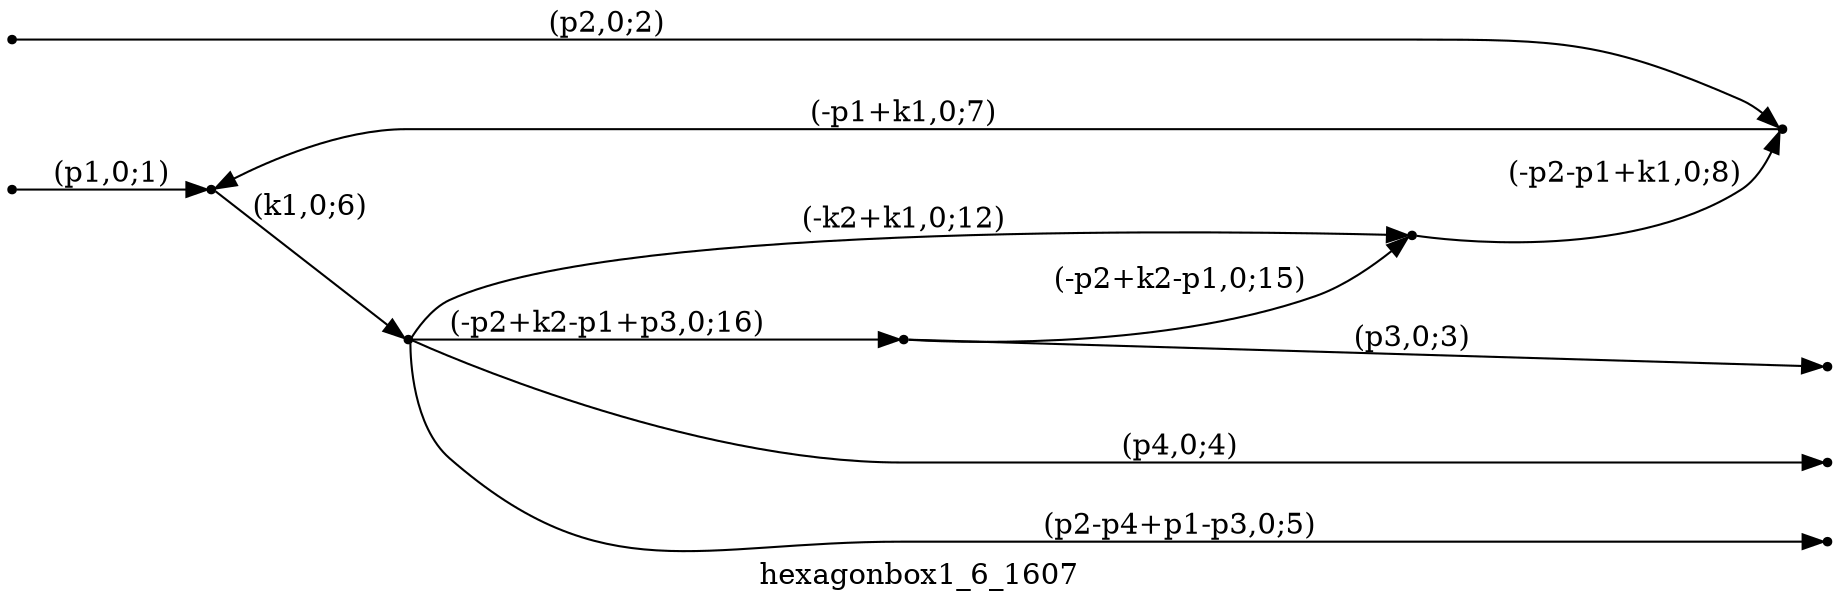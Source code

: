 digraph hexagonbox1_6_1607 {
  label="hexagonbox1_6_1607";
  rankdir="LR";
  subgraph edges {
    -1 -> 2 [label="(p1,0;1)"];
    -2 -> 3 [label="(p2,0;2)"];
    5 -> -3 [label="(p3,0;3)"];
    4 -> -4 [label="(p4,0;4)"];
    4 -> -5 [label="(p2-p4+p1-p3,0;5)"];
    2 -> 4 [label="(k1,0;6)"];
    3 -> 2 [label="(-p1+k1,0;7)"];
    1 -> 3 [label="(-p2-p1+k1,0;8)"];
    4 -> 1 [label="(-k2+k1,0;12)"];
    5 -> 1 [label="(-p2+k2-p1,0;15)"];
    4 -> 5 [label="(-p2+k2-p1+p3,0;16)"];
  }
  subgraph incoming { rank="source"; -1; -2; }
  subgraph outgoing { rank="sink"; -3; -4; -5; }
-5 [shape=point];
-4 [shape=point];
-3 [shape=point];
-2 [shape=point];
-1 [shape=point];
1 [shape=point];
2 [shape=point];
3 [shape=point];
4 [shape=point];
5 [shape=point];
}

